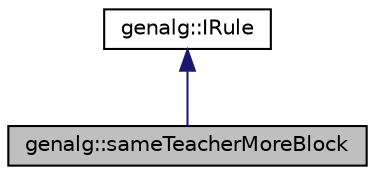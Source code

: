 digraph "genalg::sameTeacherMoreBlock"
{
 // LATEX_PDF_SIZE
  edge [fontname="Helvetica",fontsize="10",labelfontname="Helvetica",labelfontsize="10"];
  node [fontname="Helvetica",fontsize="10",shape=record];
  Node1 [label="genalg::sameTeacherMoreBlock",height=0.2,width=0.4,color="black", fillcolor="grey75", style="filled", fontcolor="black",tooltip="One teacher rule."];
  Node2 -> Node1 [dir="back",color="midnightblue",fontsize="10",style="solid",fontname="Helvetica"];
  Node2 [label="genalg::IRule",height=0.2,width=0.4,color="black", fillcolor="white", style="filled",URL="$classgenalg_1_1IRule.html",tooltip="Rule interface."];
}
